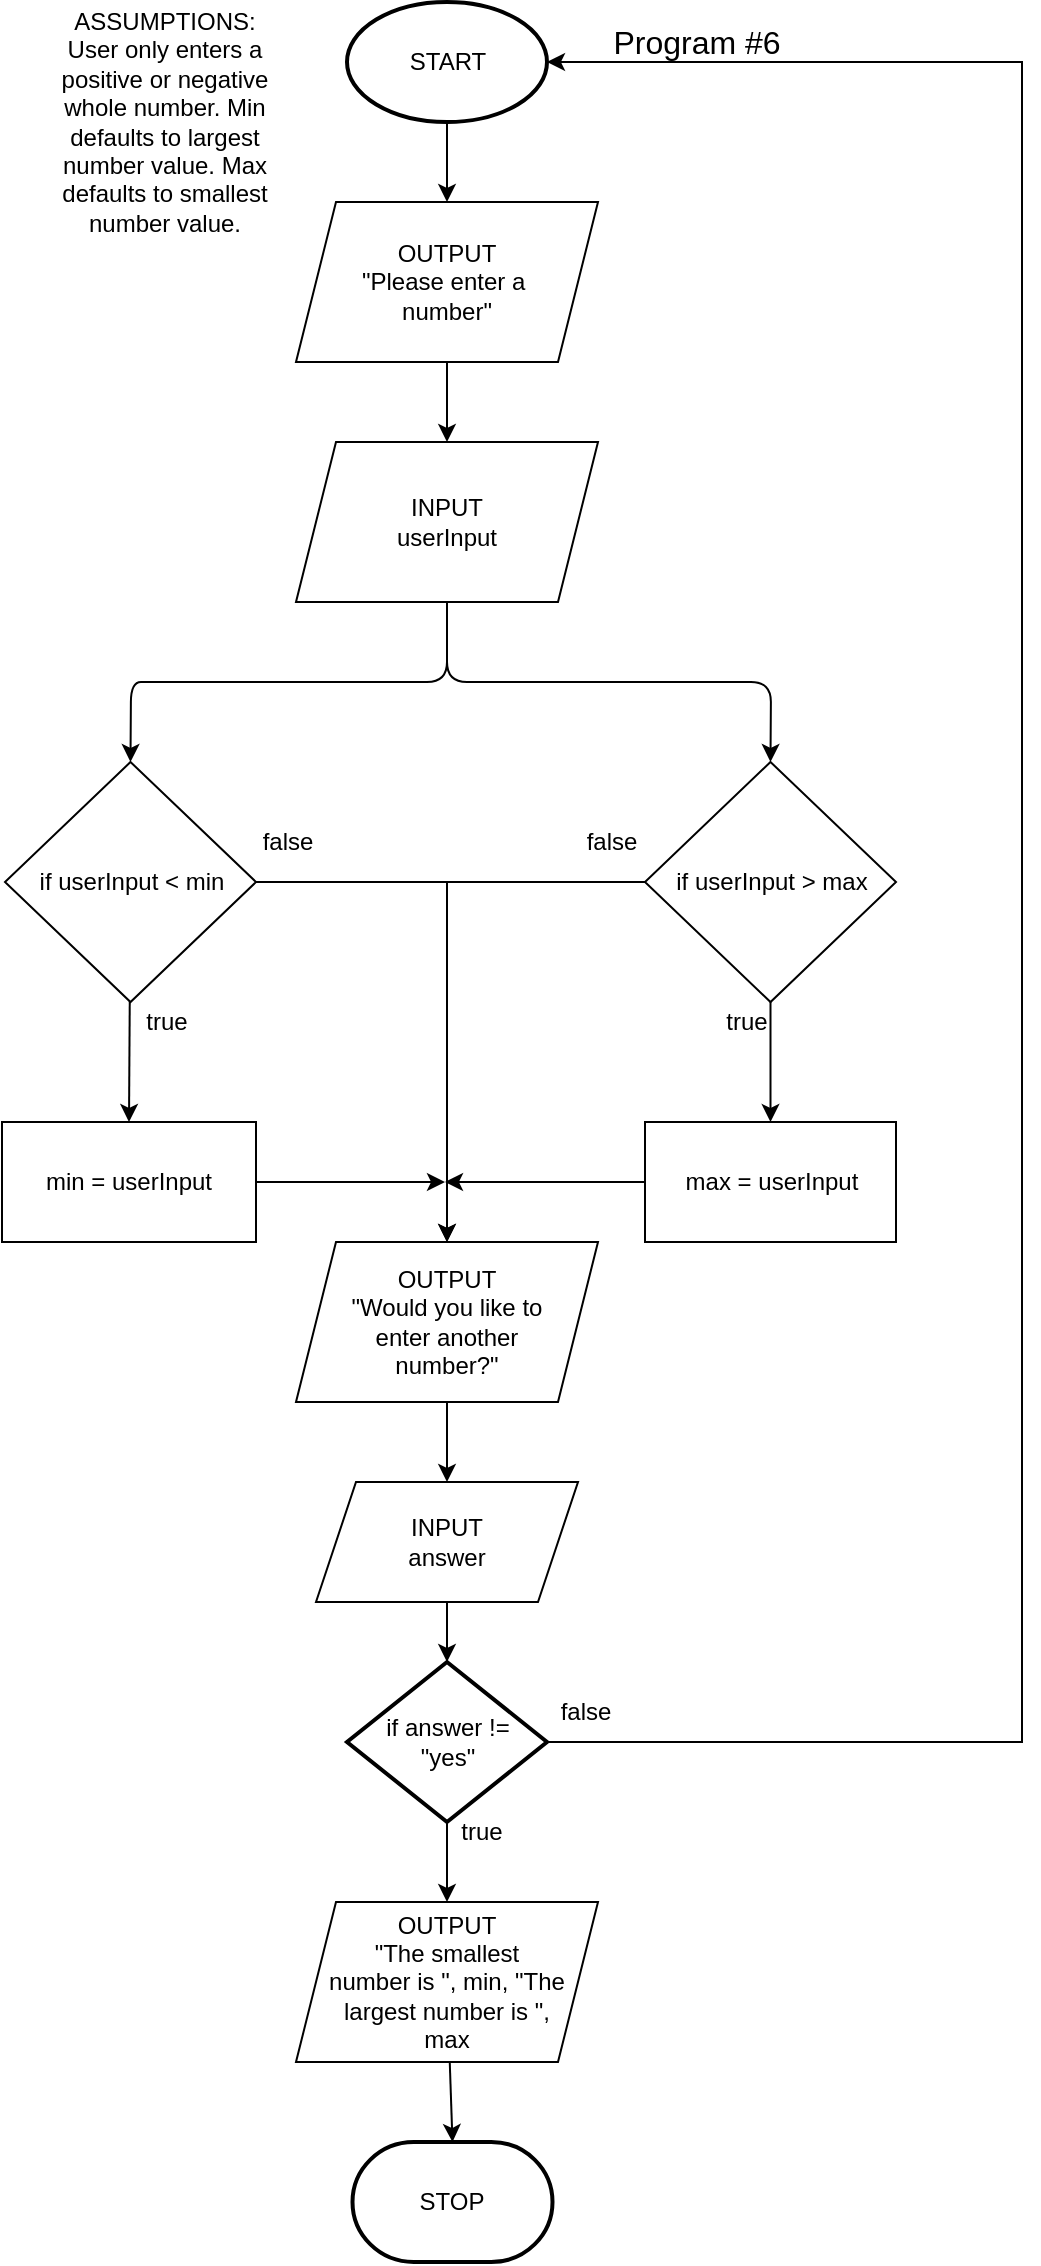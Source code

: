 <mxfile version="16.5.6" type="github">
  <diagram id="C5RBs43oDa-KdzZeNtuy" name="Page-1">
    <mxGraphModel dx="407" dy="852" grid="1" gridSize="10" guides="1" tooltips="1" connect="1" arrows="1" fold="1" page="1" pageScale="1" pageWidth="827" pageHeight="1169" math="0" shadow="0">
      <root>
        <mxCell id="WIyWlLk6GJQsqaUBKTNV-0" />
        <mxCell id="WIyWlLk6GJQsqaUBKTNV-1" parent="WIyWlLk6GJQsqaUBKTNV-0" />
        <mxCell id="50" value="STOP" style="strokeWidth=2;html=1;shape=mxgraph.flowchart.terminator;whiteSpace=wrap;" parent="WIyWlLk6GJQsqaUBKTNV-1" vertex="1">
          <mxGeometry x="1185.25" y="1090" width="100" height="60" as="geometry" />
        </mxCell>
        <mxCell id="61" style="edgeStyle=none;html=1;entryX=0.5;entryY=0;entryDx=0;entryDy=0;" parent="WIyWlLk6GJQsqaUBKTNV-1" source="52" target="60" edge="1">
          <mxGeometry relative="1" as="geometry" />
        </mxCell>
        <mxCell id="52" value="START" style="strokeWidth=2;html=1;shape=mxgraph.flowchart.start_1;whiteSpace=wrap;" parent="WIyWlLk6GJQsqaUBKTNV-1" vertex="1">
          <mxGeometry x="1182.5" y="20" width="100" height="60" as="geometry" />
        </mxCell>
        <mxCell id="53" value="Program #6" style="text;html=1;strokeColor=none;fillColor=none;align=center;verticalAlign=middle;whiteSpace=wrap;rounded=0;fontSize=16;" parent="WIyWlLk6GJQsqaUBKTNV-1" vertex="1">
          <mxGeometry x="1308" y="20" width="99" height="40" as="geometry" />
        </mxCell>
        <mxCell id="66" style="edgeStyle=none;html=1;exitX=0.5;exitY=1;exitDx=0;exitDy=0;entryX=0.5;entryY=0;entryDx=0;entryDy=0;" parent="WIyWlLk6GJQsqaUBKTNV-1" source="60" target="62" edge="1">
          <mxGeometry relative="1" as="geometry" />
        </mxCell>
        <mxCell id="60" value="OUTPUT&lt;br&gt;&quot;Please enter a&amp;nbsp;&lt;br&gt;number&quot;" style="shape=parallelogram;perimeter=parallelogramPerimeter;whiteSpace=wrap;html=1;fixedSize=1;" parent="WIyWlLk6GJQsqaUBKTNV-1" vertex="1">
          <mxGeometry x="1157" y="120" width="151" height="80" as="geometry" />
        </mxCell>
        <mxCell id="74" style="edgeStyle=none;html=1;entryX=0.5;entryY=0;entryDx=0;entryDy=0;" parent="WIyWlLk6GJQsqaUBKTNV-1" source="62" target="67" edge="1">
          <mxGeometry relative="1" as="geometry">
            <Array as="points">
              <mxPoint x="1232.5" y="360" />
              <mxPoint x="1094.5" y="360" />
              <mxPoint x="1074.5" y="360" />
            </Array>
          </mxGeometry>
        </mxCell>
        <mxCell id="75" style="edgeStyle=none;html=1;entryX=0.5;entryY=0;entryDx=0;entryDy=0;" parent="WIyWlLk6GJQsqaUBKTNV-1" source="62" target="72" edge="1">
          <mxGeometry relative="1" as="geometry">
            <Array as="points">
              <mxPoint x="1232.5" y="360" />
              <mxPoint x="1394.5" y="360" />
            </Array>
          </mxGeometry>
        </mxCell>
        <mxCell id="62" value="INPUT&lt;br&gt;userInput" style="shape=parallelogram;perimeter=parallelogramPerimeter;whiteSpace=wrap;html=1;fixedSize=1;" parent="WIyWlLk6GJQsqaUBKTNV-1" vertex="1">
          <mxGeometry x="1157" y="240" width="151" height="80" as="geometry" />
        </mxCell>
        <mxCell id="91" style="edgeStyle=none;html=1;entryX=0.5;entryY=0;entryDx=0;entryDy=0;" parent="WIyWlLk6GJQsqaUBKTNV-1" source="67" target="85" edge="1">
          <mxGeometry relative="1" as="geometry" />
        </mxCell>
        <mxCell id="VT9OPAEuLUrW_PkwI2m9-124" style="edgeStyle=orthogonalEdgeStyle;rounded=0;orthogonalLoop=1;jettySize=auto;html=1;entryX=0.5;entryY=0;entryDx=0;entryDy=0;" edge="1" parent="WIyWlLk6GJQsqaUBKTNV-1" source="67" target="VT9OPAEuLUrW_PkwI2m9-116">
          <mxGeometry relative="1" as="geometry" />
        </mxCell>
        <mxCell id="67" value="if userInput&amp;nbsp;&amp;lt; min" style="rhombus;whiteSpace=wrap;html=1;" parent="WIyWlLk6GJQsqaUBKTNV-1" vertex="1">
          <mxGeometry x="1011.5" y="400" width="125.5" height="120" as="geometry" />
        </mxCell>
        <mxCell id="90" style="edgeStyle=none;html=1;entryX=0.5;entryY=0;entryDx=0;entryDy=0;" parent="WIyWlLk6GJQsqaUBKTNV-1" source="72" target="86" edge="1">
          <mxGeometry relative="1" as="geometry" />
        </mxCell>
        <mxCell id="VT9OPAEuLUrW_PkwI2m9-125" style="edgeStyle=orthogonalEdgeStyle;rounded=0;orthogonalLoop=1;jettySize=auto;html=1;entryX=0.5;entryY=0;entryDx=0;entryDy=0;" edge="1" parent="WIyWlLk6GJQsqaUBKTNV-1" source="72" target="VT9OPAEuLUrW_PkwI2m9-116">
          <mxGeometry relative="1" as="geometry" />
        </mxCell>
        <mxCell id="72" value="if userInput&amp;nbsp;&amp;gt; max" style="rhombus;whiteSpace=wrap;html=1;" parent="WIyWlLk6GJQsqaUBKTNV-1" vertex="1">
          <mxGeometry x="1331.5" y="400" width="125.5" height="120" as="geometry" />
        </mxCell>
        <mxCell id="80" value="false" style="text;html=1;strokeColor=none;fillColor=none;align=center;verticalAlign=middle;whiteSpace=wrap;rounded=0;" parent="WIyWlLk6GJQsqaUBKTNV-1" vertex="1">
          <mxGeometry x="1122.5" y="425" width="60" height="30" as="geometry" />
        </mxCell>
        <mxCell id="84" value="false" style="text;html=1;strokeColor=none;fillColor=none;align=center;verticalAlign=middle;whiteSpace=wrap;rounded=0;" parent="WIyWlLk6GJQsqaUBKTNV-1" vertex="1">
          <mxGeometry x="1285.25" y="425" width="60" height="30" as="geometry" />
        </mxCell>
        <mxCell id="116" style="edgeStyle=none;html=1;exitX=1;exitY=0.5;exitDx=0;exitDy=0;" parent="WIyWlLk6GJQsqaUBKTNV-1" source="85" edge="1">
          <mxGeometry relative="1" as="geometry">
            <mxPoint x="1231.5" y="610" as="targetPoint" />
          </mxGeometry>
        </mxCell>
        <mxCell id="85" value="min = userInput" style="rounded=0;whiteSpace=wrap;html=1;" parent="WIyWlLk6GJQsqaUBKTNV-1" vertex="1">
          <mxGeometry x="1010" y="580" width="127" height="60" as="geometry" />
        </mxCell>
        <mxCell id="115" style="edgeStyle=none;html=1;exitX=0;exitY=0.5;exitDx=0;exitDy=0;" parent="WIyWlLk6GJQsqaUBKTNV-1" source="86" edge="1">
          <mxGeometry relative="1" as="geometry">
            <mxPoint x="1231.5" y="610" as="targetPoint" />
          </mxGeometry>
        </mxCell>
        <mxCell id="86" value="max = userInput" style="rounded=0;whiteSpace=wrap;html=1;" parent="WIyWlLk6GJQsqaUBKTNV-1" vertex="1">
          <mxGeometry x="1331.5" y="580" width="125.5" height="60" as="geometry" />
        </mxCell>
        <mxCell id="92" value="true" style="text;html=1;align=center;verticalAlign=middle;resizable=0;points=[];autosize=1;strokeColor=none;fillColor=none;" parent="WIyWlLk6GJQsqaUBKTNV-1" vertex="1">
          <mxGeometry x="1071.5" y="520" width="40" height="20" as="geometry" />
        </mxCell>
        <mxCell id="93" value="true" style="text;html=1;align=center;verticalAlign=middle;resizable=0;points=[];autosize=1;strokeColor=none;fillColor=none;" parent="WIyWlLk6GJQsqaUBKTNV-1" vertex="1">
          <mxGeometry x="1361.5" y="520" width="40" height="20" as="geometry" />
        </mxCell>
        <mxCell id="99" style="edgeStyle=none;html=1;entryX=0.5;entryY=0;entryDx=0;entryDy=0;entryPerimeter=0;" parent="WIyWlLk6GJQsqaUBKTNV-1" source="96" target="50" edge="1">
          <mxGeometry relative="1" as="geometry" />
        </mxCell>
        <mxCell id="96" value="OUTPUT&lt;br&gt;&quot;The smallest &lt;br&gt;number is &quot;, min, &quot;The&lt;br&gt;largest number is &quot;,&lt;br&gt;max" style="shape=parallelogram;perimeter=parallelogramPerimeter;whiteSpace=wrap;html=1;fixedSize=1;" parent="WIyWlLk6GJQsqaUBKTNV-1" vertex="1">
          <mxGeometry x="1157" y="970" width="151" height="80" as="geometry" />
        </mxCell>
        <mxCell id="100" value="ASSUMPTIONS:&lt;br&gt;User only enters a positive or negative whole number. Min defaults to largest number value. Max defaults to smallest number value." style="text;html=1;strokeColor=none;fillColor=none;align=center;verticalAlign=middle;whiteSpace=wrap;rounded=0;" parent="WIyWlLk6GJQsqaUBKTNV-1" vertex="1">
          <mxGeometry x="1026" y="30" width="131" height="100" as="geometry" />
        </mxCell>
        <mxCell id="VT9OPAEuLUrW_PkwI2m9-128" style="edgeStyle=orthogonalEdgeStyle;rounded=0;orthogonalLoop=1;jettySize=auto;html=1;entryX=0.5;entryY=0;entryDx=0;entryDy=0;" edge="1" parent="WIyWlLk6GJQsqaUBKTNV-1" source="VT9OPAEuLUrW_PkwI2m9-116" target="VT9OPAEuLUrW_PkwI2m9-122">
          <mxGeometry relative="1" as="geometry" />
        </mxCell>
        <mxCell id="VT9OPAEuLUrW_PkwI2m9-116" value="OUTPUT&lt;br&gt;&quot;Would you like to&lt;br&gt;enter another&lt;br&gt;number?&quot;" style="shape=parallelogram;perimeter=parallelogramPerimeter;whiteSpace=wrap;html=1;fixedSize=1;" vertex="1" parent="WIyWlLk6GJQsqaUBKTNV-1">
          <mxGeometry x="1157" y="640" width="151" height="80" as="geometry" />
        </mxCell>
        <mxCell id="VT9OPAEuLUrW_PkwI2m9-127" style="edgeStyle=orthogonalEdgeStyle;rounded=0;orthogonalLoop=1;jettySize=auto;html=1;entryX=0.5;entryY=0;entryDx=0;entryDy=0;" edge="1" parent="WIyWlLk6GJQsqaUBKTNV-1" source="VT9OPAEuLUrW_PkwI2m9-119" target="96">
          <mxGeometry relative="1" as="geometry" />
        </mxCell>
        <mxCell id="VT9OPAEuLUrW_PkwI2m9-130" style="edgeStyle=orthogonalEdgeStyle;rounded=0;orthogonalLoop=1;jettySize=auto;html=1;entryX=1;entryY=0.5;entryDx=0;entryDy=0;entryPerimeter=0;" edge="1" parent="WIyWlLk6GJQsqaUBKTNV-1" source="VT9OPAEuLUrW_PkwI2m9-119" target="52">
          <mxGeometry relative="1" as="geometry">
            <mxPoint x="1550" y="300" as="targetPoint" />
            <Array as="points">
              <mxPoint x="1520" y="890" />
              <mxPoint x="1520" y="50" />
            </Array>
          </mxGeometry>
        </mxCell>
        <mxCell id="VT9OPAEuLUrW_PkwI2m9-119" value="if answer !=&lt;br&gt;&quot;yes&quot;" style="strokeWidth=2;html=1;shape=mxgraph.flowchart.decision;whiteSpace=wrap;" vertex="1" parent="WIyWlLk6GJQsqaUBKTNV-1">
          <mxGeometry x="1182.5" y="850" width="100" height="80" as="geometry" />
        </mxCell>
        <mxCell id="VT9OPAEuLUrW_PkwI2m9-126" style="edgeStyle=orthogonalEdgeStyle;rounded=0;orthogonalLoop=1;jettySize=auto;html=1;" edge="1" parent="WIyWlLk6GJQsqaUBKTNV-1" source="VT9OPAEuLUrW_PkwI2m9-122" target="VT9OPAEuLUrW_PkwI2m9-119">
          <mxGeometry relative="1" as="geometry" />
        </mxCell>
        <mxCell id="VT9OPAEuLUrW_PkwI2m9-122" value="INPUT&lt;br&gt;answer" style="shape=parallelogram;perimeter=parallelogramPerimeter;whiteSpace=wrap;html=1;fixedSize=1;" vertex="1" parent="WIyWlLk6GJQsqaUBKTNV-1">
          <mxGeometry x="1167" y="760" width="131" height="60" as="geometry" />
        </mxCell>
        <mxCell id="VT9OPAEuLUrW_PkwI2m9-129" value="true" style="text;html=1;strokeColor=none;fillColor=none;align=center;verticalAlign=middle;whiteSpace=wrap;rounded=0;" vertex="1" parent="WIyWlLk6GJQsqaUBKTNV-1">
          <mxGeometry x="1220" y="920" width="60" height="30" as="geometry" />
        </mxCell>
        <mxCell id="VT9OPAEuLUrW_PkwI2m9-131" value="false" style="text;html=1;strokeColor=none;fillColor=none;align=center;verticalAlign=middle;whiteSpace=wrap;rounded=0;" vertex="1" parent="WIyWlLk6GJQsqaUBKTNV-1">
          <mxGeometry x="1271.5" y="860" width="60" height="30" as="geometry" />
        </mxCell>
      </root>
    </mxGraphModel>
  </diagram>
</mxfile>
